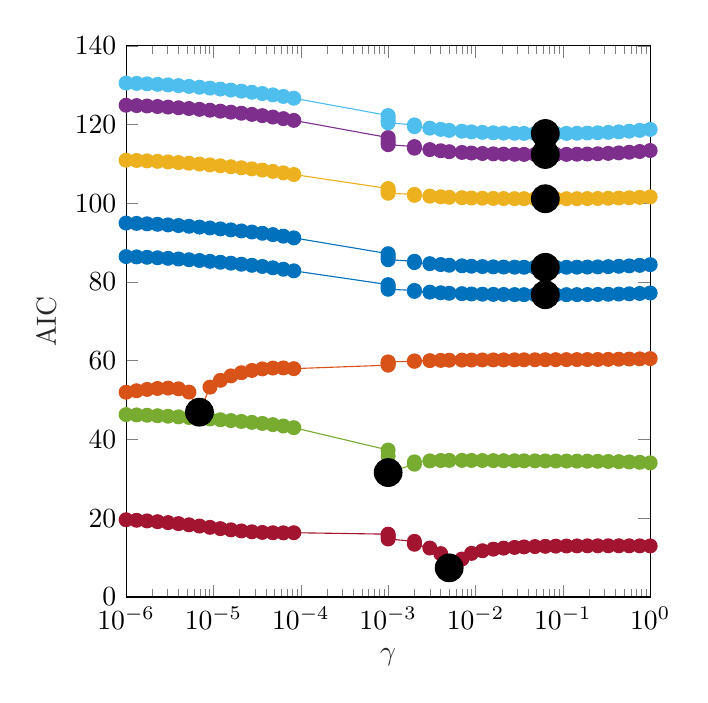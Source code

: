 % This file was created by matlab2tikz.
%
\definecolor{mycolor1}{rgb}{0.0,0.447,0.741}%
\definecolor{mycolor2}{rgb}{0.929,0.694,0.125}%
\definecolor{mycolor3}{rgb}{0.466,0.674,0.188}%
\definecolor{mycolor4}{rgb}{0.635,0.078,0.184}%
\definecolor{mycolor5}{rgb}{0.85,0.325,0.098}%
\definecolor{mycolor6}{rgb}{0.494,0.184,0.556}%
\definecolor{mycolor7}{rgb}{0.301,0.745,0.933}%
%
\begin{tikzpicture}

\begin{axis}[%
width=6.656cm,
height=7cm,
at={(0cm,0cm)},
scale only axis,
xmode=log,
xmin=1e-06,
xmax=1,
xminorticks=true,
xlabel style={font=\color{white!15!black}},
xlabel={$\gamma$},
ymin=0,
ymax=140,
ylabel style={font=\color{white!15!black}},
ylabel={AIC},
axis background/.style={fill=white}
]
\addplot [color=mycolor1, mark size=2.5pt, mark=*, mark options={solid, fill=mycolor1, mycolor1}, forget plot]
  table[row sep=crcr]{%
1e-06	94.976\\
1.318e-06	94.891\\
1.738e-06	94.787\\
2.291e-06	94.662\\
3.02e-06	94.515\\
3.981e-06	94.347\\
5.248e-06	94.159\\
6.918e-06	93.953\\
9.12e-06	93.732\\
1.202e-05	93.497\\
1.585e-05	93.248\\
2.089e-05	92.983\\
2.754e-05	92.698\\
3.631e-05	92.386\\
4.786e-05	92.039\\
6.31e-05	91.652\\
8.318e-05	91.218\\
0.0	90.735\\
0.0	90.204\\
0.0	89.631\\
0.0	89.028\\
0.0	88.41\\
0.0	87.794\\
0.001	87.197\\
0.001	86.637\\
0.001	86.126\\
0.001	85.672\\
0.002	85.278\\
0.002	84.945\\
0.003	84.669\\
0.004	84.444\\
0.005	84.264\\
0.007	84.121\\
0.009	84.009\\
0.012	83.923\\
0.016	83.858\\
0.021	83.809\\
0.028	83.775\\
0.036	83.751\\
0.048	83.737\\
0.063	83.733\\
0.083	83.736\\
0.11	83.749\\
0.145	83.771\\
0.191	83.804\\
0.251	83.851\\
0.331	83.914\\
0.437	83.996\\
0.575	84.104\\
0.759	84.242\\
1	84.416\\
};
\addplot [color=black, draw=none, mark size=5.0pt, mark=*, mark options={solid, fill=black, black}, forget plot]
  table[row sep=crcr]{%
0.063	83.733\\
};
\addplot [color=mycolor2, mark size=2.5pt, mark=*, mark options={solid, fill=mycolor2, mycolor2}, forget plot]
  table[row sep=crcr]{%
1e-06	110.956\\
1.318e-06	110.874\\
1.738e-06	110.773\\
2.291e-06	110.653\\
3.02e-06	110.512\\
3.981e-06	110.35\\
5.248e-06	110.168\\
6.918e-06	109.969\\
9.12e-06	109.754\\
1.202e-05	109.525\\
1.585e-05	109.282\\
2.089e-05	109.023\\
2.754e-05	108.744\\
3.631e-05	108.439\\
4.786e-05	108.103\\
6.31e-05	107.729\\
8.318e-05	107.315\\
0.0	106.859\\
0.0	106.367\\
0.0	105.845\\
0.0	105.308\\
0.0	104.77\\
0.0	104.247\\
0.001	103.754\\
0.001	103.302\\
0.001	102.901\\
0.001	102.552\\
0.002	102.257\\
0.002	102.012\\
0.003	101.811\\
0.004	101.651\\
0.005	101.523\\
0.007	101.423\\
0.009	101.346\\
0.012	101.286\\
0.016	101.241\\
0.021	101.208\\
0.028	101.184\\
0.036	101.168\\
0.048	101.158\\
0.063	101.155\\
0.083	101.157\\
0.11	101.165\\
0.145	101.18\\
0.191	101.202\\
0.251	101.233\\
0.331	101.275\\
0.437	101.332\\
0.575	101.405\\
0.759	101.501\\
1	101.623\\
};
\addplot [color=black, draw=none, mark size=5.0pt, mark=*, mark options={solid, fill=black, black}, forget plot]
  table[row sep=crcr]{%
0.063	101.155\\
};
\addplot [color=mycolor3, mark size=2.5pt, mark=*, mark options={solid, fill=mycolor3, mycolor3}, forget plot]
  table[row sep=crcr]{%
1e-06	46.336\\
1.318e-06	46.256\\
1.738e-06	46.159\\
2.291e-06	46.044\\
3.02e-06	45.911\\
3.981e-06	45.76\\
5.248e-06	45.593\\
6.918e-06	45.412\\
9.12e-06	45.221\\
1.202e-05	45.022\\
1.585e-05	44.813\\
2.089e-05	44.592\\
2.754e-05	44.353\\
3.631e-05	44.088\\
4.786e-05	43.785\\
6.31e-05	43.431\\
8.318e-05	43.013\\
0.0	42.519\\
0.0	41.937\\
0.0	41.259\\
0.0	40.476\\
0.0	39.578\\
0.0	38.545\\
0.001	37.329\\
0.001	35.792\\
0.001	33.33\\
0.001	31.604\\
0.002	33.729\\
0.002	34.328\\
0.003	34.57\\
0.004	34.668\\
0.005	34.698\\
0.007	34.698\\
0.009	34.683\\
0.012	34.662\\
0.016	34.642\\
0.021	34.622\\
0.028	34.604\\
0.036	34.588\\
0.048	34.574\\
0.063	34.56\\
0.083	34.546\\
0.11	34.531\\
0.145	34.513\\
0.191	34.492\\
0.251	34.464\\
0.331	34.428\\
0.437	34.379\\
0.575	34.311\\
0.759	34.214\\
1	34.07\\
};
\addplot [color=black, draw=none, mark size=5.0pt, mark=*, mark options={solid, fill=black, black}, forget plot]
  table[row sep=crcr]{%
0.001	31.604\\
};
\addplot [color=mycolor4, mark size=2.5pt, mark=*, mark options={solid, fill=mycolor4, mycolor4}, forget plot]
  table[row sep=crcr]{%
1e-06	19.621\\
1.318e-06	19.488\\
1.738e-06	19.326\\
2.291e-06	19.131\\
3.02e-06	18.901\\
3.981e-06	18.637\\
5.248e-06	18.342\\
6.918e-06	18.025\\
9.12e-06	17.695\\
1.202e-05	17.366\\
1.585e-05	17.056\\
2.089e-05	16.781\\
2.754e-05	16.558\\
3.631e-05	16.401\\
4.786e-05	16.315\\
6.31e-05	16.295\\
8.318e-05	16.326\\
0.0	16.384\\
0.0	16.439\\
0.0	16.467\\
0.0	16.446\\
0.0	16.36\\
0.0	16.2\\
0.001	15.96\\
0.001	15.638\\
0.001	15.231\\
0.001	14.734\\
0.002	14.132\\
0.002	13.392\\
0.003	12.436\\
0.004	11.018\\
0.005	7.401\\
0.007	9.645\\
0.009	11.076\\
0.012	11.747\\
0.016	12.147\\
0.021	12.408\\
0.028	12.588\\
0.036	12.715\\
0.048	12.806\\
0.063	12.872\\
0.083	12.92\\
0.11	12.955\\
0.145	12.98\\
0.191	12.996\\
0.251	13.006\\
0.331	13.011\\
0.437	13.01\\
0.575	13.003\\
0.759	12.991\\
1	12.971\\
};
\addplot [color=black, draw=none, mark size=5.0pt, mark=*, mark options={solid, fill=black, black}, forget plot]
  table[row sep=crcr]{%
0.005	7.401\\
};
\addplot [color=mycolor5, mark size=2.5pt, mark=*, mark options={solid, fill=mycolor5, mycolor5}, forget plot]
  table[row sep=crcr]{%
1e-06	52.008\\
1.318e-06	52.391\\
1.738e-06	52.723\\
2.291e-06	52.968\\
3.02e-06	53.062\\
3.981e-06	52.881\\
5.248e-06	52.041\\
6.918e-06	46.943\\
9.12e-06	53.298\\
1.202e-05	55.039\\
1.585e-05	56.159\\
2.089e-05	56.963\\
2.754e-05	57.543\\
3.631e-05	57.936\\
4.786e-05	58.151\\
6.31e-05	58.182\\
8.318e-05	58.0\\
0.0	57.529\\
0.0	56.529\\
0.0	53.27\\
0.0	55.801\\
0.0	57.473\\
0.0	58.337\\
0.001	58.887\\
0.001	59.264\\
0.001	59.53\\
0.001	59.722\\
0.002	59.861\\
0.002	59.963\\
0.003	60.038\\
0.004	60.094\\
0.005	60.136\\
0.007	60.167\\
0.009	60.191\\
0.012	60.209\\
0.016	60.223\\
0.021	60.235\\
0.028	60.245\\
0.036	60.253\\
0.048	60.261\\
0.063	60.27\\
0.083	60.279\\
0.11	60.29\\
0.145	60.303\\
0.191	60.319\\
0.251	60.339\\
0.331	60.365\\
0.437	60.398\\
0.575	60.438\\
0.759	60.489\\
1	60.551\\
};
\addplot [color=black, draw=none, mark size=5.0pt, mark=*, mark options={solid, fill=black, black}, forget plot]
  table[row sep=crcr]{%
6.918e-06	46.943\\
};
\addplot [color=mycolor6, mark size=2.5pt, mark=*, mark options={solid, fill=mycolor6, mycolor6}, forget plot]
  table[row sep=crcr]{%
1e-06	124.904\\
1.318e-06	124.818\\
1.738e-06	124.712\\
2.291e-06	124.586\\
3.02e-06	124.437\\
3.981e-06	124.266\\
5.248e-06	124.075\\
6.918e-06	123.866\\
9.12e-06	123.64\\
1.202e-05	123.4\\
1.585e-05	123.146\\
2.089e-05	122.875\\
2.754e-05	122.583\\
3.631e-05	122.263\\
4.786e-05	121.906\\
6.31e-05	121.505\\
8.318e-05	121.054\\
0.0	120.548\\
0.0	119.987\\
0.0	119.376\\
0.0	118.726\\
0.0	118.049\\
0.0	117.364\\
0.001	116.689\\
0.001	116.042\\
0.001	115.438\\
0.001	114.891\\
0.002	114.407\\
0.002	113.989\\
0.003	113.636\\
0.004	113.343\\
0.005	113.106\\
0.007	112.916\\
0.009	112.766\\
0.012	112.65\\
0.016	112.562\\
0.021	112.496\\
0.028	112.449\\
0.036	112.418\\
0.048	112.401\\
0.063	112.397\\
0.083	112.405\\
0.11	112.426\\
0.145	112.462\\
0.191	112.513\\
0.251	112.585\\
0.331	112.68\\
0.437	112.803\\
0.575	112.961\\
0.759	113.159\\
1	113.404\\
};
\addplot [color=black, draw=none, mark size=5.0pt, mark=*, mark options={solid, fill=black, black}, forget plot]
  table[row sep=crcr]{%
0.063	112.397\\
};
\addplot [color=mycolor7, mark size=2.5pt, mark=*, mark options={solid, fill=mycolor7, mycolor7}, forget plot]
  table[row sep=crcr]{%
1e-06	130.54\\
1.318e-06	130.451\\
1.738e-06	130.344\\
2.291e-06	130.215\\
3.02e-06	130.064\\
3.981e-06	129.89\\
5.248e-06	129.696\\
6.918e-06	129.484\\
9.12e-06	129.257\\
1.202e-05	129.016\\
1.585e-05	128.761\\
2.089e-05	128.491\\
2.754e-05	128.201\\
3.631e-05	127.884\\
4.786e-05	127.532\\
6.31e-05	127.136\\
8.318e-05	126.689\\
0.0	126.187\\
0.0	125.63\\
0.0	125.02\\
0.0	124.366\\
0.0	123.683\\
0.0	122.987\\
0.001	122.296\\
0.001	121.629\\
0.001	121.002\\
0.001	120.428\\
0.002	119.916\\
0.002	119.47\\
0.003	119.09\\
0.004	118.773\\
0.005	118.514\\
0.007	118.305\\
0.009	118.14\\
0.012	118.011\\
0.016	117.913\\
0.021	117.84\\
0.028	117.787\\
0.036	117.752\\
0.048	117.731\\
0.063	117.725\\
0.083	117.733\\
0.11	117.754\\
0.145	117.79\\
0.191	117.844\\
0.251	117.918\\
0.331	118.018\\
0.437	118.146\\
0.575	118.311\\
0.759	118.517\\
1	118.772\\
};
\addplot [color=black, draw=none, mark size=5.0pt, mark=*, mark options={solid, fill=black, black}, forget plot]
  table[row sep=crcr]{%
0.063	117.725\\
};
\addplot [color=mycolor1, mark size=2.5pt, mark=*, mark options={solid, fill=mycolor1, mycolor1}, forget plot]
  table[row sep=crcr]{%
1e-06	86.469\\
1.318e-06	86.385\\
1.738e-06	86.283\\
2.291e-06	86.162\\
3.02e-06	86.019\\
3.981e-06	85.855\\
5.248e-06	85.672\\
6.918e-06	85.471\\
9.12e-06	85.256\\
1.202e-05	85.027\\
1.585e-05	84.785\\
2.089e-05	84.527\\
2.754e-05	84.251\\
3.631e-05	83.951\\
4.786e-05	83.619\\
6.31e-05	83.252\\
8.318e-05	82.845\\
0.0	82.398\\
0.0	81.914\\
0.0	81.402\\
0.0	80.874\\
0.0	80.345\\
0.0	79.83\\
0.001	79.345\\
0.001	78.9\\
0.001	78.505\\
0.001	78.161\\
0.002	77.87\\
0.002	77.628\\
0.003	77.431\\
0.004	77.272\\
0.005	77.146\\
0.007	77.048\\
0.009	76.971\\
0.012	76.912\\
0.016	76.868\\
0.021	76.835\\
0.028	76.811\\
0.036	76.795\\
0.048	76.785\\
0.063	76.781\\
0.083	76.783\\
0.11	76.79\\
0.145	76.803\\
0.191	76.824\\
0.251	76.853\\
0.331	76.892\\
0.437	76.944\\
0.575	77.013\\
0.759	77.103\\
1	77.218\\
};
\addplot [color=black, draw=none, mark size=5.0pt, mark=*, mark options={solid, fill=black, black}, forget plot]
  table[row sep=crcr]{%
0.063	76.781\\
};
\end{axis}
\end{tikzpicture}%